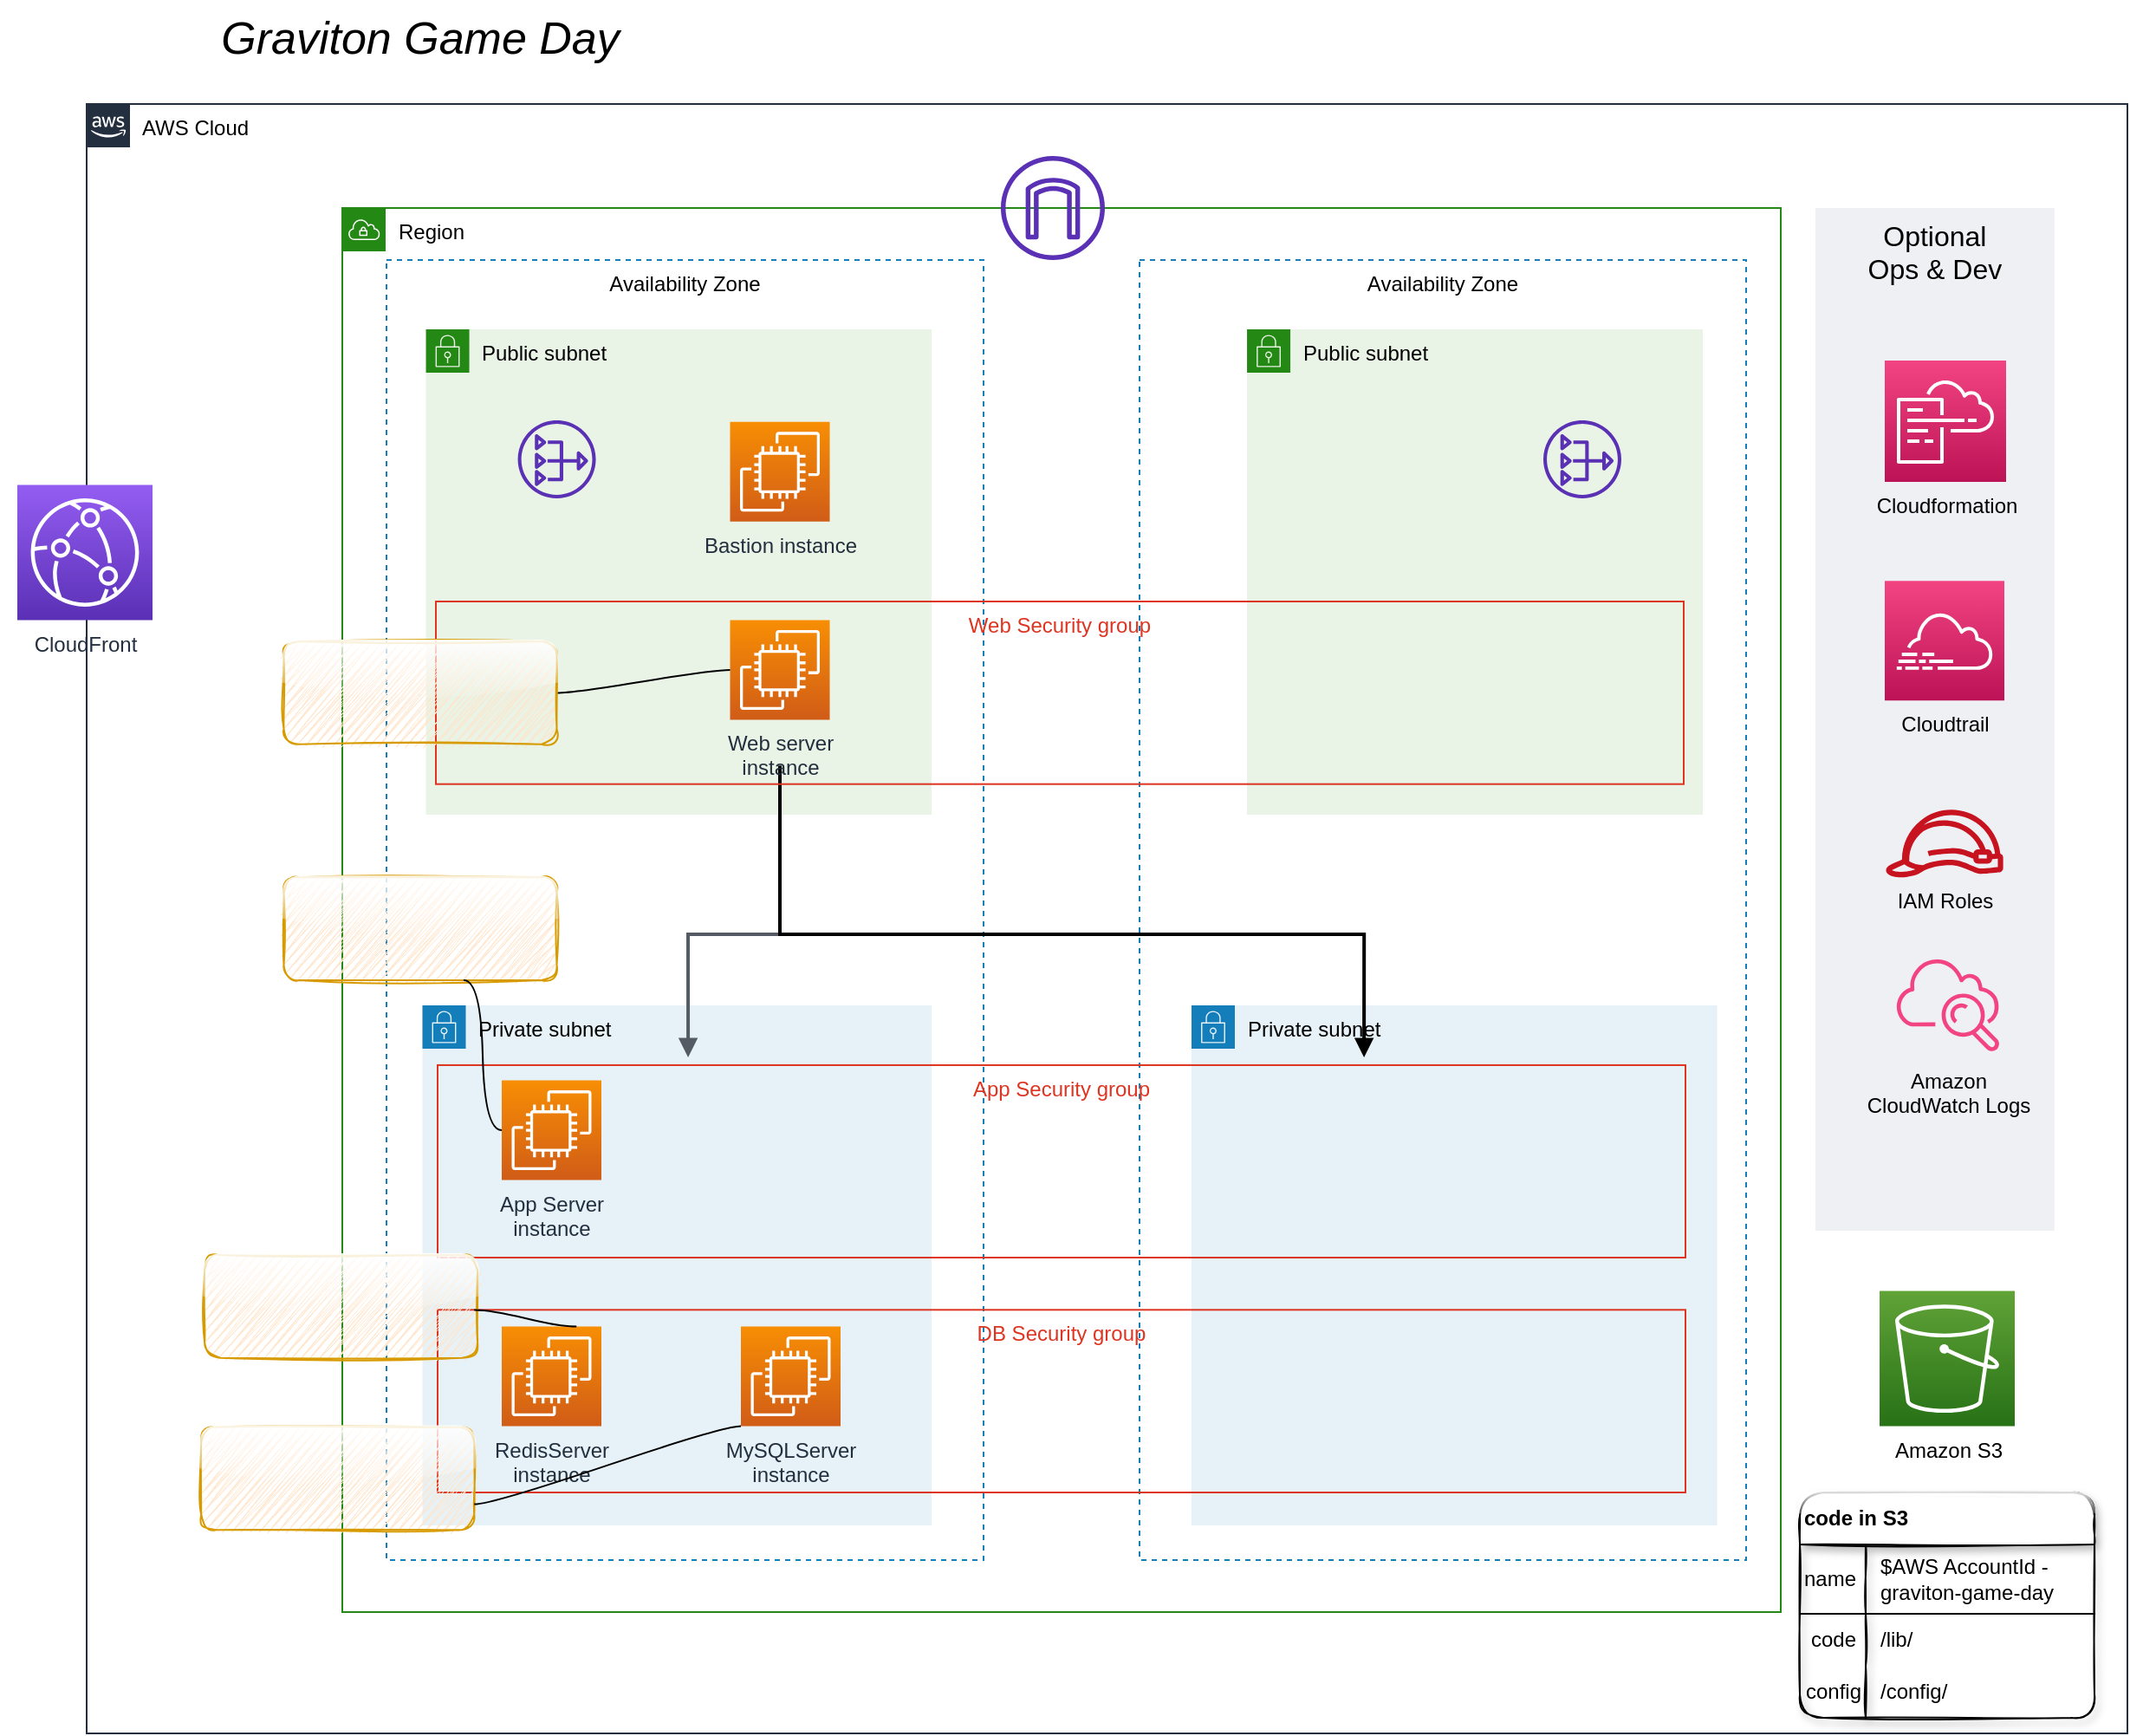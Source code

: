 <mxfile version="20.2.5" type="device"><diagram id="Ht1M8jgEwFfnCIfOTk4-" name="Page-1"><mxGraphModel dx="1566" dy="946" grid="1" gridSize="10" guides="1" tooltips="1" connect="1" arrows="1" fold="1" page="1" pageScale="1" pageWidth="1169" pageHeight="827" math="0" shadow="0"><root><mxCell id="0"/><mxCell id="1" parent="0"/><mxCell id="amXwdNY6N2Aw4vdRPm2K-1" value="AWS Cloud" style="points=[[0,0],[0.25,0],[0.5,0],[0.75,0],[1,0],[1,0.25],[1,0.5],[1,0.75],[1,1],[0.75,1],[0.5,1],[0.25,1],[0,1],[0,0.75],[0,0.5],[0,0.25]];outlineConnect=0;gradientColor=none;html=1;whiteSpace=wrap;fontSize=12;fontStyle=0;shape=mxgraph.aws4.group;grIcon=mxgraph.aws4.group_aws_cloud_alt;strokeColor=#232F3E;fillColor=none;verticalAlign=top;align=left;spacingLeft=30;dashed=0;shadow=0;sketch=0;" vertex="1" parent="1"><mxGeometry x="800" y="440" width="1177.5" height="940" as="geometry"/></mxCell><UserObject label="Region" id="amXwdNY6N2Aw4vdRPm2K-2"><mxCell style="points=[[0,0],[0.25,0],[0.5,0],[0.75,0],[1,0],[1,0.25],[1,0.5],[1,0.75],[1,1],[0.75,1],[0.5,1],[0.25,1],[0,1],[0,0.75],[0,0.5],[0,0.25]];outlineConnect=0;gradientColor=none;html=1;whiteSpace=wrap;fontSize=12;fontStyle=0;shape=mxgraph.aws4.group;grIcon=mxgraph.aws4.group_vpc;strokeColor=#248814;fillColor=none;verticalAlign=top;align=left;spacingLeft=30;dashed=0;shadow=0;sketch=0;" vertex="1" parent="1"><mxGeometry x="947.5" y="500" width="830" height="810" as="geometry"/></mxCell></UserObject><mxCell id="amXwdNY6N2Aw4vdRPm2K-3" value="Availability Zone" style="fillColor=none;strokeColor=#147EBA;dashed=1;verticalAlign=top;fontStyle=0;" vertex="1" parent="1"><mxGeometry x="1407.5" y="530" width="350" height="750" as="geometry"/></mxCell><mxCell id="amXwdNY6N2Aw4vdRPm2K-4" value="Private subnet" style="points=[[0,0],[0.25,0],[0.5,0],[0.75,0],[1,0],[1,0.25],[1,0.5],[1,0.75],[1,1],[0.75,1],[0.5,1],[0.25,1],[0,1],[0,0.75],[0,0.5],[0,0.25]];outlineConnect=0;gradientColor=none;html=1;whiteSpace=wrap;fontSize=12;fontStyle=0;shape=mxgraph.aws4.group;grIcon=mxgraph.aws4.group_security_group;grStroke=0;strokeColor=#147EBA;fillColor=#E6F2F8;verticalAlign=top;align=left;spacingLeft=30;dashed=0;" vertex="1" parent="1"><mxGeometry x="1437.5" y="960" width="303.28" height="300" as="geometry"/></mxCell><mxCell id="amXwdNY6N2Aw4vdRPm2K-5" value="Public subnet" style="points=[[0,0],[0.25,0],[0.5,0],[0.75,0],[1,0],[1,0.25],[1,0.5],[1,0.75],[1,1],[0.75,1],[0.5,1],[0.25,1],[0,1],[0,0.75],[0,0.5],[0,0.25]];outlineConnect=0;gradientColor=none;html=1;whiteSpace=wrap;fontSize=12;fontStyle=0;shape=mxgraph.aws4.group;grIcon=mxgraph.aws4.group_security_group;grStroke=0;strokeColor=#248814;fillColor=#E9F3E6;verticalAlign=top;align=left;spacingLeft=30;dashed=0;" vertex="1" parent="1"><mxGeometry x="1469.53" y="570" width="263" height="280" as="geometry"/></mxCell><mxCell id="amXwdNY6N2Aw4vdRPm2K-6" value="Graviton Game Day" style="text;fontStyle=2;fontSize=26;align=center;verticalAlign=top;whiteSpace=wrap;" vertex="1" parent="1"><mxGeometry x="750" y="380" width="485" height="44" as="geometry"/></mxCell><mxCell id="amXwdNY6N2Aw4vdRPm2K-7" value="Availability Zone" style="fillColor=none;strokeColor=#147EBA;dashed=1;verticalAlign=top;fontStyle=0;" vertex="1" parent="1"><mxGeometry x="973" y="530" width="344.5" height="750" as="geometry"/></mxCell><mxCell id="amXwdNY6N2Aw4vdRPm2K-8" value="Private subnet" style="points=[[0,0],[0.25,0],[0.5,0],[0.75,0],[1,0],[1,0.25],[1,0.5],[1,0.75],[1,1],[0.75,1],[0.5,1],[0.25,1],[0,1],[0,0.75],[0,0.5],[0,0.25]];outlineConnect=0;gradientColor=none;html=1;whiteSpace=wrap;fontSize=12;fontStyle=0;shape=mxgraph.aws4.group;grIcon=mxgraph.aws4.group_security_group;grStroke=0;strokeColor=#147EBA;fillColor=#E6F2F8;verticalAlign=top;align=left;spacingLeft=30;dashed=0;" vertex="1" parent="1"><mxGeometry x="993.75" y="960" width="293.75" height="300" as="geometry"/></mxCell><mxCell id="amXwdNY6N2Aw4vdRPm2K-9" value="Public subnet" style="points=[[0,0],[0.25,0],[0.5,0],[0.75,0],[1,0],[1,0.25],[1,0.5],[1,0.75],[1,1],[0.75,1],[0.5,1],[0.25,1],[0,1],[0,0.75],[0,0.5],[0,0.25]];outlineConnect=0;gradientColor=none;html=1;whiteSpace=wrap;fontSize=12;fontStyle=0;shape=mxgraph.aws4.group;grIcon=mxgraph.aws4.group_security_group;grStroke=0;strokeColor=#248814;fillColor=#E9F3E6;verticalAlign=top;align=left;spacingLeft=30;dashed=0;" vertex="1" parent="1"><mxGeometry x="995.78" y="570" width="291.72" height="280" as="geometry"/></mxCell><mxCell id="amXwdNY6N2Aw4vdRPm2K-11" value="Optional&#xA;Ops &amp; Dev" style="fillColor=#EFF0F3;strokeColor=none;dashed=0;verticalAlign=top;fontStyle=0;align=center;fontSize=16;" vertex="1" parent="1"><mxGeometry x="1797.5" y="500" width="137.89" height="590" as="geometry"/></mxCell><mxCell id="amXwdNY6N2Aw4vdRPm2K-12" value="IAM Roles" style="outlineConnect=0;gradientColor=none;fillColor=#C7131F;strokeColor=none;dashed=0;verticalLabelPosition=bottom;verticalAlign=top;align=center;html=1;fontSize=12;fontStyle=0;aspect=fixed;pointerEvents=1;shape=mxgraph.aws4.role;labelBackgroundColor=none;" vertex="1" parent="1"><mxGeometry x="1837.5" y="847.17" width="69" height="38.93" as="geometry"/></mxCell><mxCell id="amXwdNY6N2Aw4vdRPm2K-13" value="Amazon&lt;br&gt;CloudWatch Logs&lt;br&gt;" style="outlineConnect=0;gradientColor=none;gradientDirection=north;fillColor=#F34482;strokeColor=none;dashed=0;verticalLabelPosition=bottom;verticalAlign=top;align=center;html=1;fontSize=12;fontStyle=0;aspect=fixed;shape=mxgraph.aws4.cloudwatch;labelBackgroundColor=none;" vertex="1" parent="1"><mxGeometry x="1843.51" y="930" width="60" height="60" as="geometry"/></mxCell><mxCell id="amXwdNY6N2Aw4vdRPm2K-14" value="Cloudformation" style="points=[[0,0,0],[0.25,0,0],[0.5,0,0],[0.75,0,0],[1,0,0],[0,1,0],[0.25,1,0],[0.5,1,0],[0.75,1,0],[1,1,0],[0,0.25,0],[0,0.5,0],[0,0.75,0],[1,0.25,0],[1,0.5,0],[1,0.75,0]];points=[[0,0,0],[0.25,0,0],[0.5,0,0],[0.75,0,0],[1,0,0],[0,1,0],[0.25,1,0],[0.5,1,0],[0.75,1,0],[1,1,0],[0,0.25,0],[0,0.5,0],[0,0.75,0],[1,0.25,0],[1,0.5,0],[1,0.75,0]];outlineConnect=0;gradientColor=#F34482;gradientDirection=north;fillColor=#BC1356;strokeColor=#ffffff;dashed=0;verticalLabelPosition=bottom;verticalAlign=top;align=center;html=1;fontSize=12;fontStyle=0;aspect=fixed;shape=mxgraph.aws4.resourceIcon;resIcon=mxgraph.aws4.cloudformation;" vertex="1" parent="1"><mxGeometry x="1837.5" y="588" width="70" height="70" as="geometry"/></mxCell><mxCell id="amXwdNY6N2Aw4vdRPm2K-15" value="&lt;div&gt;Cloudtrail&lt;/div&gt;" style="points=[[0,0,0],[0.25,0,0],[0.5,0,0],[0.75,0,0],[1,0,0],[0,1,0],[0.25,1,0],[0.5,1,0],[0.75,1,0],[1,1,0],[0,0.25,0],[0,0.5,0],[0,0.75,0],[1,0.25,0],[1,0.5,0],[1,0.75,0]];points=[[0,0,0],[0.25,0,0],[0.5,0,0],[0.75,0,0],[1,0,0],[0,1,0],[0.25,1,0],[0.5,1,0],[0.75,1,0],[1,1,0],[0,0.25,0],[0,0.5,0],[0,0.75,0],[1,0.25,0],[1,0.5,0],[1,0.75,0]];outlineConnect=0;gradientColor=#F34482;gradientDirection=north;fillColor=#BC1356;strokeColor=#ffffff;dashed=0;verticalLabelPosition=bottom;verticalAlign=top;align=center;html=1;fontSize=12;fontStyle=0;aspect=fixed;shape=mxgraph.aws4.resourceIcon;resIcon=mxgraph.aws4.cloudtrail;" vertex="1" parent="1"><mxGeometry x="1837.5" y="715.13" width="69" height="69" as="geometry"/></mxCell><mxCell id="amXwdNY6N2Aw4vdRPm2K-16" value="Amazon S3" style="outlineConnect=0;gradientColor=#60A337;gradientDirection=north;fillColor=#277116;strokeColor=#ffffff;dashed=0;verticalLabelPosition=bottom;verticalAlign=top;align=center;html=1;fontSize=12;fontStyle=0;aspect=fixed;shape=mxgraph.aws4.resourceIcon;resIcon=mxgraph.aws4.s3;labelBackgroundColor=none;" vertex="1" parent="1"><mxGeometry x="1834.51" y="1124.8" width="78" height="78" as="geometry"/></mxCell><mxCell id="amXwdNY6N2Aw4vdRPm2K-17" value="" style="edgeStyle=orthogonalEdgeStyle;html=1;endArrow=block;elbow=vertical;startArrow=none;endFill=1;strokeColor=#545B64;rounded=0;fontSize=8;strokeWidth=2;" edge="1" parent="1"><mxGeometry width="100" relative="1" as="geometry"><mxPoint x="1200" y="821.74" as="sourcePoint"/><mxPoint x="1147.05" y="990" as="targetPoint"/><Array as="points"><mxPoint x="1200.5" y="919"/><mxPoint x="1147.5" y="919"/></Array></mxGeometry></mxCell><mxCell id="amXwdNY6N2Aw4vdRPm2K-18" value="" style="edgeStyle=orthogonalEdgeStyle;html=1;endArrow=block;elbow=vertical;startArrow=none;endFill=1;rounded=0;fontSize=8;exitX=0.5;exitY=1;exitDx=0;exitDy=0;exitPerimeter=0;strokeWidth=2;" edge="1" parent="1"><mxGeometry width="100" relative="1" as="geometry"><mxPoint x="1200" y="821.74" as="sourcePoint"/><mxPoint x="1537.05" y="990" as="targetPoint"/><Array as="points"><mxPoint x="1200.5" y="919"/><mxPoint x="1537.5" y="919"/></Array></mxGeometry></mxCell><mxCell id="amXwdNY6N2Aw4vdRPm2K-19" value="" style="outlineConnect=0;gradientColor=none;fillColor=#5A30B5;strokeColor=none;dashed=0;verticalLabelPosition=bottom;verticalAlign=top;align=center;html=1;fontSize=12;fontStyle=0;aspect=fixed;pointerEvents=1;shape=mxgraph.aws4.internet_gateway;shadow=0;sketch=0;" vertex="1" parent="1"><mxGeometry x="1327.5" y="470" width="60" height="60" as="geometry"/></mxCell><mxCell id="amXwdNY6N2Aw4vdRPm2K-20" value="" style="outlineConnect=0;fontColor=#232F3E;gradientColor=none;fillColor=#5A30B5;strokeColor=none;dashed=0;verticalLabelPosition=bottom;verticalAlign=top;align=center;html=1;fontSize=12;fontStyle=0;aspect=fixed;pointerEvents=1;shape=mxgraph.aws4.nat_gateway;shadow=0;sketch=0;" vertex="1" parent="1"><mxGeometry x="1640.5" y="622.5" width="45" height="45" as="geometry"/></mxCell><mxCell id="amXwdNY6N2Aw4vdRPm2K-21" value="" style="outlineConnect=0;fontColor=#232F3E;gradientColor=none;fillColor=#5A30B5;strokeColor=none;dashed=0;verticalLabelPosition=bottom;verticalAlign=top;align=center;html=1;fontSize=12;fontStyle=0;aspect=fixed;pointerEvents=1;shape=mxgraph.aws4.nat_gateway;shadow=0;sketch=0;" vertex="1" parent="1"><mxGeometry x="1048.78" y="622.5" width="45" height="45" as="geometry"/></mxCell><mxCell id="amXwdNY6N2Aw4vdRPm2K-23" value="&lt;div&gt;Bastion instance&lt;/div&gt;" style="points=[[0,0,0],[0.25,0,0],[0.5,0,0],[0.75,0,0],[1,0,0],[0,1,0],[0.25,1,0],[0.5,1,0],[0.75,1,0],[1,1,0],[0,0.25,0],[0,0.5,0],[0,0.75,0],[1,0.25,0],[1,0.5,0],[1,0.75,0]];outlineConnect=0;fontColor=#232F3E;gradientColor=#F78E04;gradientDirection=north;fillColor=#D05C17;strokeColor=#ffffff;dashed=0;verticalLabelPosition=bottom;verticalAlign=top;align=center;html=1;fontSize=12;fontStyle=0;aspect=fixed;shape=mxgraph.aws4.resourceIcon;resIcon=mxgraph.aws4.ec2;" vertex="1" parent="1"><mxGeometry x="1171.25" y="623.43" width="57.5" height="57.5" as="geometry"/></mxCell><mxCell id="amXwdNY6N2Aw4vdRPm2K-24" value="&lt;div&gt;Web server &lt;br&gt;&lt;/div&gt;&lt;div&gt;instance&lt;/div&gt;" style="points=[[0,0,0],[0.25,0,0],[0.5,0,0],[0.75,0,0],[1,0,0],[0,1,0],[0.25,1,0],[0.5,1,0],[0.75,1,0],[1,1,0],[0,0.25,0],[0,0.5,0],[0,0.75,0],[1,0.25,0],[1,0.5,0],[1,0.75,0]];outlineConnect=0;fontColor=#232F3E;gradientColor=#F78E04;gradientDirection=north;fillColor=#D05C17;strokeColor=#ffffff;dashed=0;verticalLabelPosition=bottom;verticalAlign=top;align=center;html=1;fontSize=12;fontStyle=0;aspect=fixed;shape=mxgraph.aws4.resourceIcon;resIcon=mxgraph.aws4.ec2;" vertex="1" parent="1"><mxGeometry x="1171.25" y="737.74" width="57.5" height="57.5" as="geometry"/></mxCell><mxCell id="amXwdNY6N2Aw4vdRPm2K-25" value="&lt;div&gt;App Server &lt;br&gt;&lt;/div&gt;&lt;div&gt;instance&lt;br&gt;&lt;/div&gt;" style="points=[[0,0,0],[0.25,0,0],[0.5,0,0],[0.75,0,0],[1,0,0],[0,1,0],[0.25,1,0],[0.5,1,0],[0.75,1,0],[1,1,0],[0,0.25,0],[0,0.5,0],[0,0.75,0],[1,0.25,0],[1,0.5,0],[1,0.75,0]];outlineConnect=0;fontColor=#232F3E;gradientColor=#F78E04;gradientDirection=north;fillColor=#D05C17;strokeColor=#ffffff;dashed=0;verticalLabelPosition=bottom;verticalAlign=top;align=center;html=1;fontSize=12;fontStyle=0;aspect=fixed;shape=mxgraph.aws4.resourceIcon;resIcon=mxgraph.aws4.ec2;" vertex="1" parent="1"><mxGeometry x="1039.5" y="1003.3" width="57.5" height="57.5" as="geometry"/></mxCell><mxCell id="amXwdNY6N2Aw4vdRPm2K-27" value="&lt;div&gt;RedisServer &lt;br&gt;&lt;/div&gt;&lt;div&gt;instance&lt;br&gt;&lt;/div&gt;" style="points=[[0,0,0],[0.25,0,0],[0.5,0,0],[0.75,0,0],[1,0,0],[0,1,0],[0.25,1,0],[0.5,1,0],[0.75,1,0],[1,1,0],[0,0.25,0],[0,0.5,0],[0,0.75,0],[1,0.25,0],[1,0.5,0],[1,0.75,0]];outlineConnect=0;fontColor=#232F3E;gradientColor=#F78E04;gradientDirection=north;fillColor=#D05C17;strokeColor=#ffffff;dashed=0;verticalLabelPosition=bottom;verticalAlign=top;align=center;html=1;fontSize=12;fontStyle=0;aspect=fixed;shape=mxgraph.aws4.resourceIcon;resIcon=mxgraph.aws4.ec2;" vertex="1" parent="1"><mxGeometry x="1039.5" y="1145.3" width="57.5" height="57.5" as="geometry"/></mxCell><mxCell id="amXwdNY6N2Aw4vdRPm2K-28" value="&lt;div&gt;MySQLServer &lt;br&gt;&lt;/div&gt;&lt;div&gt;instance&lt;br&gt;&lt;/div&gt;" style="points=[[0,0,0],[0.25,0,0],[0.5,0,0],[0.75,0,0],[1,0,0],[0,1,0],[0.25,1,0],[0.5,1,0],[0.75,1,0],[1,1,0],[0,0.25,0],[0,0.5,0],[0,0.75,0],[1,0.25,0],[1,0.5,0],[1,0.75,0]];outlineConnect=0;fontColor=#232F3E;gradientColor=#F78E04;gradientDirection=north;fillColor=#D05C17;strokeColor=#ffffff;dashed=0;verticalLabelPosition=bottom;verticalAlign=top;align=center;html=1;fontSize=12;fontStyle=0;aspect=fixed;shape=mxgraph.aws4.resourceIcon;resIcon=mxgraph.aws4.ec2;" vertex="1" parent="1"><mxGeometry x="1177.5" y="1145.3" width="57.5" height="57.5" as="geometry"/></mxCell><mxCell id="amXwdNY6N2Aw4vdRPm2K-38" value="" style="edgeStyle=entityRelationEdgeStyle;startArrow=none;endArrow=none;segment=10;curved=1;fontSize=16;exitX=0;exitY=0.5;exitDx=0;exitDy=0;exitPerimeter=0;entryX=1;entryY=0.5;entryDx=0;entryDy=0;" edge="1" parent="1" source="amXwdNY6N2Aw4vdRPm2K-24" target="amXwdNY6N2Aw4vdRPm2K-45"><mxGeometry relative="1" as="geometry"><mxPoint x="727.5" y="1036" as="sourcePoint"/><mxPoint x="1103.5" y="814" as="targetPoint"/></mxGeometry></mxCell><mxCell id="amXwdNY6N2Aw4vdRPm2K-39" value="App Security group" style="fillColor=none;strokeColor=#DD3522;verticalAlign=top;fontStyle=0;fontColor=#DD3522;fontSize=12;" vertex="1" parent="1"><mxGeometry x="1002.5" y="994.48" width="720" height="111.03" as="geometry"/></mxCell><mxCell id="amXwdNY6N2Aw4vdRPm2K-40" value="DB Security group" style="fillColor=none;strokeColor=#DD3522;verticalAlign=top;fontStyle=0;fontColor=#DD3522;fontSize=12;" vertex="1" parent="1"><mxGeometry x="1002.5" y="1135.65" width="720" height="105.35" as="geometry"/></mxCell><mxCell id="amXwdNY6N2Aw4vdRPm2K-49" value="code in S3" style="shape=table;html=1;whiteSpace=wrap;startSize=30;container=1;collapsible=0;childLayout=tableLayout;fixedRows=1;rowLines=0;fontStyle=1;align=left;rounded=1;shadow=1;glass=1;labelBackgroundColor=#FFFFFF;sketch=1;fontSize=12;fillColor=#ffffff;gradientColor=#ffffff;" vertex="1" parent="1"><mxGeometry x="1788.51" y="1241" width="170" height="130" as="geometry"/></mxCell><mxCell id="amXwdNY6N2Aw4vdRPm2K-50" value="" style="shape=partialRectangle;html=1;whiteSpace=wrap;collapsible=0;dropTarget=0;pointerEvents=0;fillColor=none;top=0;left=0;bottom=1;right=0;points=[[0,0.5],[1,0.5]];portConstraint=eastwest;" vertex="1" parent="amXwdNY6N2Aw4vdRPm2K-49"><mxGeometry y="30" width="170" height="40" as="geometry"/></mxCell><mxCell id="amXwdNY6N2Aw4vdRPm2K-51" value="&lt;div&gt;name&lt;/div&gt;" style="shape=partialRectangle;html=1;whiteSpace=wrap;connectable=0;fillColor=none;top=0;left=0;bottom=0;right=0;overflow=hidden;align=left;" vertex="1" parent="amXwdNY6N2Aw4vdRPm2K-50"><mxGeometry width="38" height="40" as="geometry"><mxRectangle width="38" height="40" as="alternateBounds"/></mxGeometry></mxCell><mxCell id="amXwdNY6N2Aw4vdRPm2K-52" value="$AWS AccountId -graviton-game-day" style="shape=partialRectangle;html=1;whiteSpace=wrap;connectable=0;fillColor=none;top=0;left=0;bottom=0;right=0;align=left;spacingLeft=6;overflow=hidden;" vertex="1" parent="amXwdNY6N2Aw4vdRPm2K-50"><mxGeometry x="38" width="132" height="40" as="geometry"><mxRectangle width="132" height="40" as="alternateBounds"/></mxGeometry></mxCell><mxCell id="amXwdNY6N2Aw4vdRPm2K-53" value="" style="shape=partialRectangle;html=1;whiteSpace=wrap;collapsible=0;dropTarget=0;pointerEvents=0;fillColor=none;top=0;left=0;bottom=0;right=0;points=[[0,0.5],[1,0.5]];portConstraint=eastwest;" vertex="1" parent="amXwdNY6N2Aw4vdRPm2K-49"><mxGeometry y="70" width="170" height="30" as="geometry"/></mxCell><mxCell id="amXwdNY6N2Aw4vdRPm2K-54" value="code" style="shape=partialRectangle;html=1;whiteSpace=wrap;connectable=0;fillColor=none;top=0;left=0;bottom=0;right=0;overflow=hidden;" vertex="1" parent="amXwdNY6N2Aw4vdRPm2K-53"><mxGeometry width="38" height="30" as="geometry"><mxRectangle width="38" height="30" as="alternateBounds"/></mxGeometry></mxCell><mxCell id="amXwdNY6N2Aw4vdRPm2K-55" value="/lib/" style="shape=partialRectangle;html=1;whiteSpace=wrap;connectable=0;fillColor=none;top=0;left=0;bottom=0;right=0;align=left;spacingLeft=6;overflow=hidden;" vertex="1" parent="amXwdNY6N2Aw4vdRPm2K-53"><mxGeometry x="38" width="132" height="30" as="geometry"><mxRectangle width="132" height="30" as="alternateBounds"/></mxGeometry></mxCell><mxCell id="amXwdNY6N2Aw4vdRPm2K-56" value="" style="shape=partialRectangle;html=1;whiteSpace=wrap;collapsible=0;dropTarget=0;pointerEvents=0;fillColor=none;top=0;left=0;bottom=0;right=0;points=[[0,0.5],[1,0.5]];portConstraint=eastwest;" vertex="1" parent="amXwdNY6N2Aw4vdRPm2K-49"><mxGeometry y="100" width="170" height="30" as="geometry"/></mxCell><mxCell id="amXwdNY6N2Aw4vdRPm2K-57" value="config" style="shape=partialRectangle;html=1;whiteSpace=wrap;connectable=0;fillColor=none;top=0;left=0;bottom=0;right=0;overflow=hidden;" vertex="1" parent="amXwdNY6N2Aw4vdRPm2K-56"><mxGeometry width="38" height="30" as="geometry"><mxRectangle width="38" height="30" as="alternateBounds"/></mxGeometry></mxCell><mxCell id="amXwdNY6N2Aw4vdRPm2K-58" value="/config/" style="shape=partialRectangle;html=1;whiteSpace=wrap;connectable=0;fillColor=none;top=0;left=0;bottom=0;right=0;align=left;spacingLeft=6;overflow=hidden;" vertex="1" parent="amXwdNY6N2Aw4vdRPm2K-56"><mxGeometry x="38" width="132" height="30" as="geometry"><mxRectangle width="132" height="30" as="alternateBounds"/></mxGeometry></mxCell><mxCell id="amXwdNY6N2Aw4vdRPm2K-62" value="" style="rounded=1;whiteSpace=wrap;html=1;shadow=0;labelBackgroundColor=#FFFFFF;sketch=1;fontSize=12;glass=1;fillStyle=zigzag;fillColor=#ffe6cc;strokeColor=#d79b00;" vertex="1" parent="1"><mxGeometry x="913.75" y="886.1" width="157.5" height="59.4" as="geometry"/></mxCell><mxCell id="amXwdNY6N2Aw4vdRPm2K-64" value="" style="shape=image;verticalLabelPosition=bottom;labelBackgroundColor=default;verticalAlign=top;aspect=fixed;imageAspect=0;image=https://logos-download.com/wp-content/uploads/2018/09/Apache_Tomcat_Logo.png;" vertex="1" parent="1"><mxGeometry x="942.5" y="891.27" width="100" height="54.23" as="geometry"/></mxCell><mxCell id="amXwdNY6N2Aw4vdRPm2K-65" value="" style="edgeStyle=entityRelationEdgeStyle;startArrow=none;endArrow=none;segment=10;curved=1;fontSize=16;entryX=0.75;entryY=1;entryDx=0;entryDy=0;exitX=0;exitY=0.5;exitDx=0;exitDy=0;exitPerimeter=0;" edge="1" parent="1" source="amXwdNY6N2Aw4vdRPm2K-25" target="amXwdNY6N2Aw4vdRPm2K-64"><mxGeometry relative="1" as="geometry"><mxPoint x="780" y="1020" as="sourcePoint"/><mxPoint x="1081.25" y="789.7" as="targetPoint"/></mxGeometry></mxCell><mxCell id="amXwdNY6N2Aw4vdRPm2K-69" value="" style="rounded=1;whiteSpace=wrap;html=1;shadow=0;labelBackgroundColor=#FFFFFF;sketch=1;fontSize=12;glass=1;fillStyle=zigzag;fillColor=#ffe6cc;strokeColor=#d79b00;" vertex="1" parent="1"><mxGeometry x="866.12" y="1203.26" width="157.5" height="59.4" as="geometry"/></mxCell><mxCell id="amXwdNY6N2Aw4vdRPm2K-70" value="" style="rounded=1;whiteSpace=wrap;html=1;shadow=0;labelBackgroundColor=#FFFFFF;sketch=1;fontSize=12;glass=1;fillStyle=zigzag;fillColor=#ffe6cc;strokeColor=#d79b00;" vertex="1" parent="1"><mxGeometry x="868.06" y="1104" width="157.5" height="59.4" as="geometry"/></mxCell><mxCell id="amXwdNY6N2Aw4vdRPm2K-68" value="" style="shape=image;verticalLabelPosition=bottom;labelBackgroundColor=default;verticalAlign=top;aspect=fixed;imageAspect=0;image=https://marcas-logos.net/wp-content/uploads/2020/11/MySQL-logo-768x512.png;" vertex="1" parent="1"><mxGeometry x="880.56" y="1192.92" width="120" height="80.08" as="geometry"/></mxCell><mxCell id="amXwdNY6N2Aw4vdRPm2K-72" value="" style="shape=image;verticalLabelPosition=bottom;labelBackgroundColor=default;verticalAlign=top;aspect=fixed;imageAspect=0;image=https://download.logo.wine/logo/Redis/Redis-Logo.wine.png;" vertex="1" parent="1"><mxGeometry x="868.06" y="1083.8" width="155.56" height="103.8" as="geometry"/></mxCell><mxCell id="amXwdNY6N2Aw4vdRPm2K-73" value="" style="edgeStyle=entityRelationEdgeStyle;startArrow=none;endArrow=none;segment=10;curved=1;fontSize=16;exitX=0.75;exitY=0;exitDx=0;exitDy=0;exitPerimeter=0;" edge="1" parent="1" source="amXwdNY6N2Aw4vdRPm2K-27" target="amXwdNY6N2Aw4vdRPm2K-72"><mxGeometry relative="1" as="geometry"><mxPoint x="1049.5" y="1065.05" as="sourcePoint"/><mxPoint x="1027.5" y="978.5" as="targetPoint"/></mxGeometry></mxCell><mxCell id="amXwdNY6N2Aw4vdRPm2K-74" value="" style="edgeStyle=entityRelationEdgeStyle;startArrow=none;endArrow=none;segment=10;curved=1;fontSize=16;entryX=1;entryY=0.75;entryDx=0;entryDy=0;exitX=0;exitY=1;exitDx=0;exitDy=0;exitPerimeter=0;" edge="1" parent="1" source="amXwdNY6N2Aw4vdRPm2K-28" target="amXwdNY6N2Aw4vdRPm2K-69"><mxGeometry relative="1" as="geometry"><mxPoint x="1092.625" y="1155.3" as="sourcePoint"/><mxPoint x="1010" y="1263" as="targetPoint"/></mxGeometry></mxCell><mxCell id="amXwdNY6N2Aw4vdRPm2K-75" value="Web Security group" style="fillColor=none;strokeColor=#DD3522;verticalAlign=top;fontStyle=0;fontColor=#DD3522;fontSize=12;" vertex="1" parent="1"><mxGeometry x="1001.5" y="727.0" width="720" height="105.35" as="geometry"/></mxCell><mxCell id="amXwdNY6N2Aw4vdRPm2K-45" value="" style="rounded=1;whiteSpace=wrap;html=1;shadow=0;labelBackgroundColor=#FFFFFF;sketch=1;fontSize=12;glass=1;fillStyle=zigzag;fillColor=#ffe6cc;strokeColor=#d79b00;" vertex="1" parent="1"><mxGeometry x="913.75" y="750" width="157.5" height="59.4" as="geometry"/></mxCell><mxCell id="amXwdNY6N2Aw4vdRPm2K-61" value="" style="shape=image;verticalLabelPosition=bottom;labelBackgroundColor=default;verticalAlign=top;aspect=fixed;imageAspect=0;image=https://logos-download.com/wp-content/uploads/2016/06/Apache_logo.png;" vertex="1" parent="1"><mxGeometry x="938.24" y="757.68" width="108.52" height="44.04" as="geometry"/></mxCell><mxCell id="amXwdNY6N2Aw4vdRPm2K-76" value="&lt;div&gt;CloudFront&lt;/div&gt;&lt;div&gt;&lt;br&gt;&lt;/div&gt;" style="sketch=0;points=[[0,0,0],[0.25,0,0],[0.5,0,0],[0.75,0,0],[1,0,0],[0,1,0],[0.25,1,0],[0.5,1,0],[0.75,1,0],[1,1,0],[0,0.25,0],[0,0.5,0],[0,0.75,0],[1,0.25,0],[1,0.5,0],[1,0.75,0]];outlineConnect=0;fontColor=#232F3E;gradientColor=#945DF2;gradientDirection=north;fillColor=#5A30B5;strokeColor=#ffffff;dashed=0;verticalLabelPosition=bottom;verticalAlign=top;align=center;html=1;fontSize=12;fontStyle=0;aspect=fixed;shape=mxgraph.aws4.resourceIcon;resIcon=mxgraph.aws4.cloudfront;" vertex="1" parent="1"><mxGeometry x="760" y="659.74" width="78" height="78" as="geometry"/></mxCell></root></mxGraphModel></diagram></mxfile>